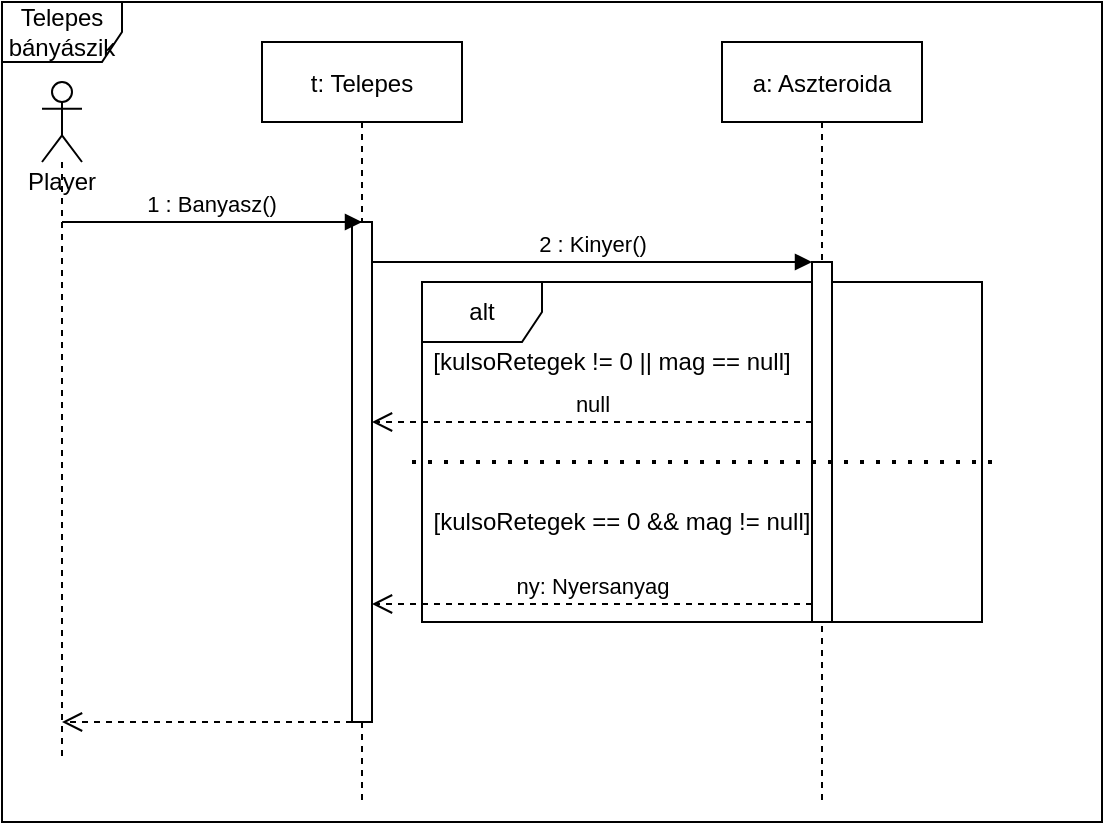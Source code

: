 <mxfile version="14.4.3" type="github">
  <diagram id="VVFKpRvqFjl7gARZcWGk" name="Page-1">
    <mxGraphModel dx="784" dy="507" grid="1" gridSize="10" guides="1" tooltips="1" connect="1" arrows="1" fold="1" page="1" pageScale="1" pageWidth="1654" pageHeight="1169" math="0" shadow="0">
      <root>
        <mxCell id="0" />
        <mxCell id="1" parent="0" />
        <mxCell id="vqimeBPMXp0hThwr_h1M-1" value="Telepes bányászik" style="shape=umlFrame;whiteSpace=wrap;html=1;" parent="1" vertex="1">
          <mxGeometry x="10" y="140" width="550" height="410" as="geometry" />
        </mxCell>
        <mxCell id="zSJl11AfbI7iIOge1kKg-2" value="alt" style="shape=umlFrame;whiteSpace=wrap;html=1;" parent="1" vertex="1">
          <mxGeometry x="220" y="280" width="280" height="170" as="geometry" />
        </mxCell>
        <mxCell id="zSJl11AfbI7iIOge1kKg-3" value="t: Telepes" style="shape=umlLifeline;perimeter=lifelinePerimeter;container=1;collapsible=0;recursiveResize=0;rounded=0;shadow=0;strokeWidth=1;" parent="1" vertex="1">
          <mxGeometry x="140" y="160" width="100" height="380" as="geometry" />
        </mxCell>
        <mxCell id="zSJl11AfbI7iIOge1kKg-5" value="" style="html=1;points=[];perimeter=orthogonalPerimeter;" parent="zSJl11AfbI7iIOge1kKg-3" vertex="1">
          <mxGeometry x="45" y="90" width="10" height="250" as="geometry" />
        </mxCell>
        <mxCell id="zSJl11AfbI7iIOge1kKg-8" value="[kulsoRetegek == 0 &amp;amp;&amp;amp; mag != null]" style="text;html=1;strokeColor=none;fillColor=none;align=center;verticalAlign=middle;whiteSpace=wrap;rounded=0;" parent="1" vertex="1">
          <mxGeometry x="220" y="370" width="200" height="60" as="geometry" />
        </mxCell>
        <mxCell id="zSJl11AfbI7iIOge1kKg-9" value="a: Aszteroida" style="shape=umlLifeline;perimeter=lifelinePerimeter;container=1;collapsible=0;recursiveResize=0;rounded=0;shadow=0;strokeWidth=1;" parent="1" vertex="1">
          <mxGeometry x="370" y="160" width="100" height="380" as="geometry" />
        </mxCell>
        <mxCell id="zSJl11AfbI7iIOge1kKg-12" value="" style="html=1;points=[];perimeter=orthogonalPerimeter;" parent="zSJl11AfbI7iIOge1kKg-9" vertex="1">
          <mxGeometry x="45" y="110" width="10" height="180" as="geometry" />
        </mxCell>
        <mxCell id="zSJl11AfbI7iIOge1kKg-15" value="2 : Kinyer()" style="html=1;verticalAlign=bottom;endArrow=block;entryX=0;entryY=0;" parent="1" source="zSJl11AfbI7iIOge1kKg-5" target="zSJl11AfbI7iIOge1kKg-12" edge="1">
          <mxGeometry relative="1" as="geometry">
            <mxPoint x="204" y="310" as="sourcePoint" />
            <Array as="points" />
          </mxGeometry>
        </mxCell>
        <mxCell id="zSJl11AfbI7iIOge1kKg-16" value="ny: Nyersanyag" style="html=1;verticalAlign=bottom;endArrow=open;dashed=1;endSize=8;exitX=0;exitY=0.95;" parent="1" source="zSJl11AfbI7iIOge1kKg-12" target="zSJl11AfbI7iIOge1kKg-5" edge="1">
          <mxGeometry relative="1" as="geometry">
            <mxPoint x="305" y="376" as="targetPoint" />
          </mxGeometry>
        </mxCell>
        <mxCell id="zSJl11AfbI7iIOge1kKg-19" value="" style="html=1;verticalAlign=bottom;endArrow=open;dashed=1;endSize=8;" parent="1" edge="1" target="oKi5uZ3yt2teSa_sdRJ9-1">
          <mxGeometry relative="1" as="geometry">
            <mxPoint x="185" y="500" as="sourcePoint" />
            <mxPoint x="30" y="500" as="targetPoint" />
            <Array as="points" />
          </mxGeometry>
        </mxCell>
        <mxCell id="COrFsFIs_BeAz8n5O331-2" value="null" style="html=1;verticalAlign=bottom;endArrow=open;dashed=1;endSize=8;" parent="1" source="zSJl11AfbI7iIOge1kKg-12" target="zSJl11AfbI7iIOge1kKg-5" edge="1">
          <mxGeometry relative="1" as="geometry">
            <mxPoint x="350" y="380" as="sourcePoint" />
            <mxPoint x="270" y="380" as="targetPoint" />
            <Array as="points">
              <mxPoint x="340" y="350" />
            </Array>
          </mxGeometry>
        </mxCell>
        <mxCell id="COrFsFIs_BeAz8n5O331-3" value="" style="endArrow=none;dashed=1;html=1;dashPattern=1 3;strokeWidth=2;" parent="1" edge="1">
          <mxGeometry width="50" height="50" relative="1" as="geometry">
            <mxPoint x="215" y="370" as="sourcePoint" />
            <mxPoint x="505" y="370" as="targetPoint" />
          </mxGeometry>
        </mxCell>
        <mxCell id="COrFsFIs_BeAz8n5O331-4" value="[kulsoRetegek != 0 || mag == null]" style="text;html=1;strokeColor=none;fillColor=none;align=center;verticalAlign=middle;whiteSpace=wrap;rounded=0;" parent="1" vertex="1">
          <mxGeometry x="220" y="310" width="190" height="20" as="geometry" />
        </mxCell>
        <mxCell id="oKi5uZ3yt2teSa_sdRJ9-1" value="Player" style="shape=umlLifeline;participant=umlActor;perimeter=lifelinePerimeter;whiteSpace=wrap;html=1;container=1;collapsible=0;recursiveResize=0;verticalAlign=top;spacingTop=36;outlineConnect=0;" vertex="1" parent="1">
          <mxGeometry x="30" y="180" width="20" height="340" as="geometry" />
        </mxCell>
        <mxCell id="zSJl11AfbI7iIOge1kKg-4" value="1 : Banyasz()" style="verticalAlign=bottom;startArrow=none;endArrow=block;startSize=8;shadow=0;strokeWidth=1;startFill=0;" parent="1" edge="1">
          <mxGeometry relative="1" as="geometry">
            <mxPoint x="40" y="250" as="sourcePoint" />
            <mxPoint x="190" y="250" as="targetPoint" />
            <Array as="points" />
          </mxGeometry>
        </mxCell>
      </root>
    </mxGraphModel>
  </diagram>
</mxfile>
